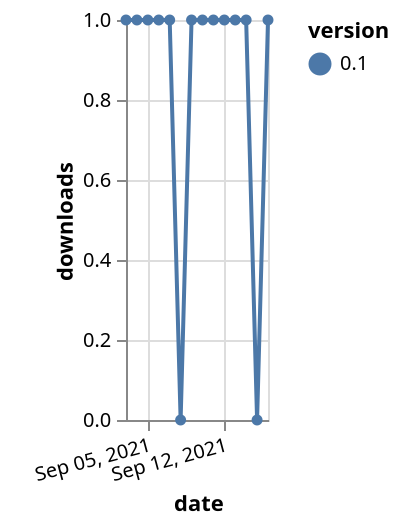{"$schema": "https://vega.github.io/schema/vega-lite/v5.json", "description": "A simple bar chart with embedded data.", "data": {"values": [{"date": "2021-09-03", "total": 140, "delta": 1, "version": "0.1"}, {"date": "2021-09-04", "total": 141, "delta": 1, "version": "0.1"}, {"date": "2021-09-05", "total": 142, "delta": 1, "version": "0.1"}, {"date": "2021-09-06", "total": 143, "delta": 1, "version": "0.1"}, {"date": "2021-09-07", "total": 144, "delta": 1, "version": "0.1"}, {"date": "2021-09-08", "total": 144, "delta": 0, "version": "0.1"}, {"date": "2021-09-09", "total": 145, "delta": 1, "version": "0.1"}, {"date": "2021-09-10", "total": 146, "delta": 1, "version": "0.1"}, {"date": "2021-09-11", "total": 147, "delta": 1, "version": "0.1"}, {"date": "2021-09-12", "total": 148, "delta": 1, "version": "0.1"}, {"date": "2021-09-13", "total": 149, "delta": 1, "version": "0.1"}, {"date": "2021-09-14", "total": 150, "delta": 1, "version": "0.1"}, {"date": "2021-09-15", "total": 150, "delta": 0, "version": "0.1"}, {"date": "2021-09-16", "total": 151, "delta": 1, "version": "0.1"}]}, "width": "container", "mark": {"type": "line", "point": {"filled": true}}, "encoding": {"x": {"field": "date", "type": "temporal", "timeUnit": "yearmonthdate", "title": "date", "axis": {"labelAngle": -15}}, "y": {"field": "delta", "type": "quantitative", "title": "downloads"}, "color": {"field": "version", "type": "nominal"}, "tooltip": {"field": "delta"}}}